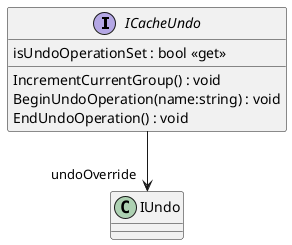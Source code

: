 @startuml
interface ICacheUndo {
    isUndoOperationSet : bool <<get>>
    IncrementCurrentGroup() : void
    BeginUndoOperation(name:string) : void
    EndUndoOperation() : void
}
ICacheUndo --> "undoOverride" IUndo
@enduml
